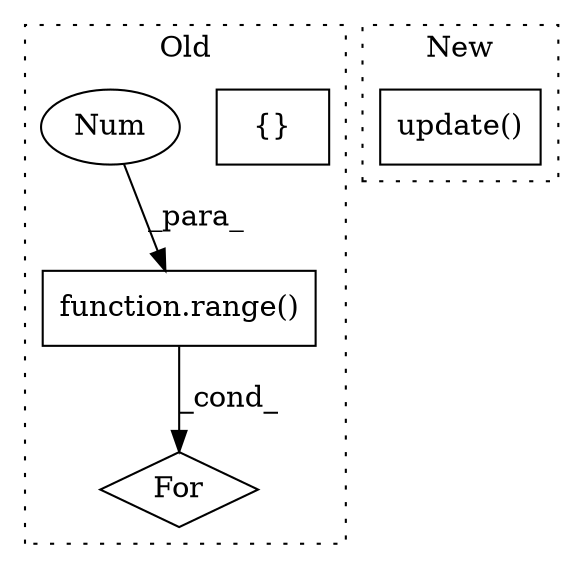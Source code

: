 digraph G {
subgraph cluster0 {
1 [label="function.range()" a="75" s="9380,9415" l="6,1" shape="box"];
3 [label="For" a="107" s="9371,9416" l="4,18" shape="diamond"];
4 [label="{}" a="95" s="10095,10198" l="1,1" shape="box"];
5 [label="Num" a="76" s="9386" l="1" shape="ellipse"];
label = "Old";
style="dotted";
}
subgraph cluster1 {
2 [label="update()" a="75" s="8881,8927" l="22,1" shape="box"];
label = "New";
style="dotted";
}
1 -> 3 [label="_cond_"];
5 -> 1 [label="_para_"];
}